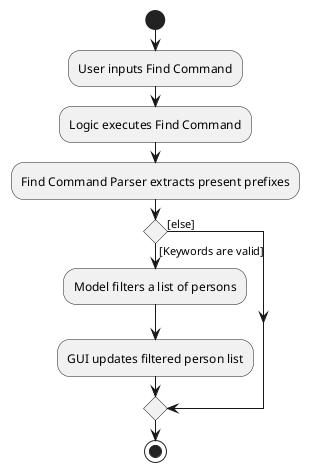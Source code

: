 @startuml
start
:User inputs Find Command;
:Logic executes Find Command;
:Find Command Parser extracts present prefixes;
'Since the beta syntax does not support placing the condition outside the
'diamond we place it as the true branch instead.

if () then ([Keywords are valid])

    :Model filters a list of persons;
    :GUI updates filtered person list;
else ([else])
endif
stop
@enduml
